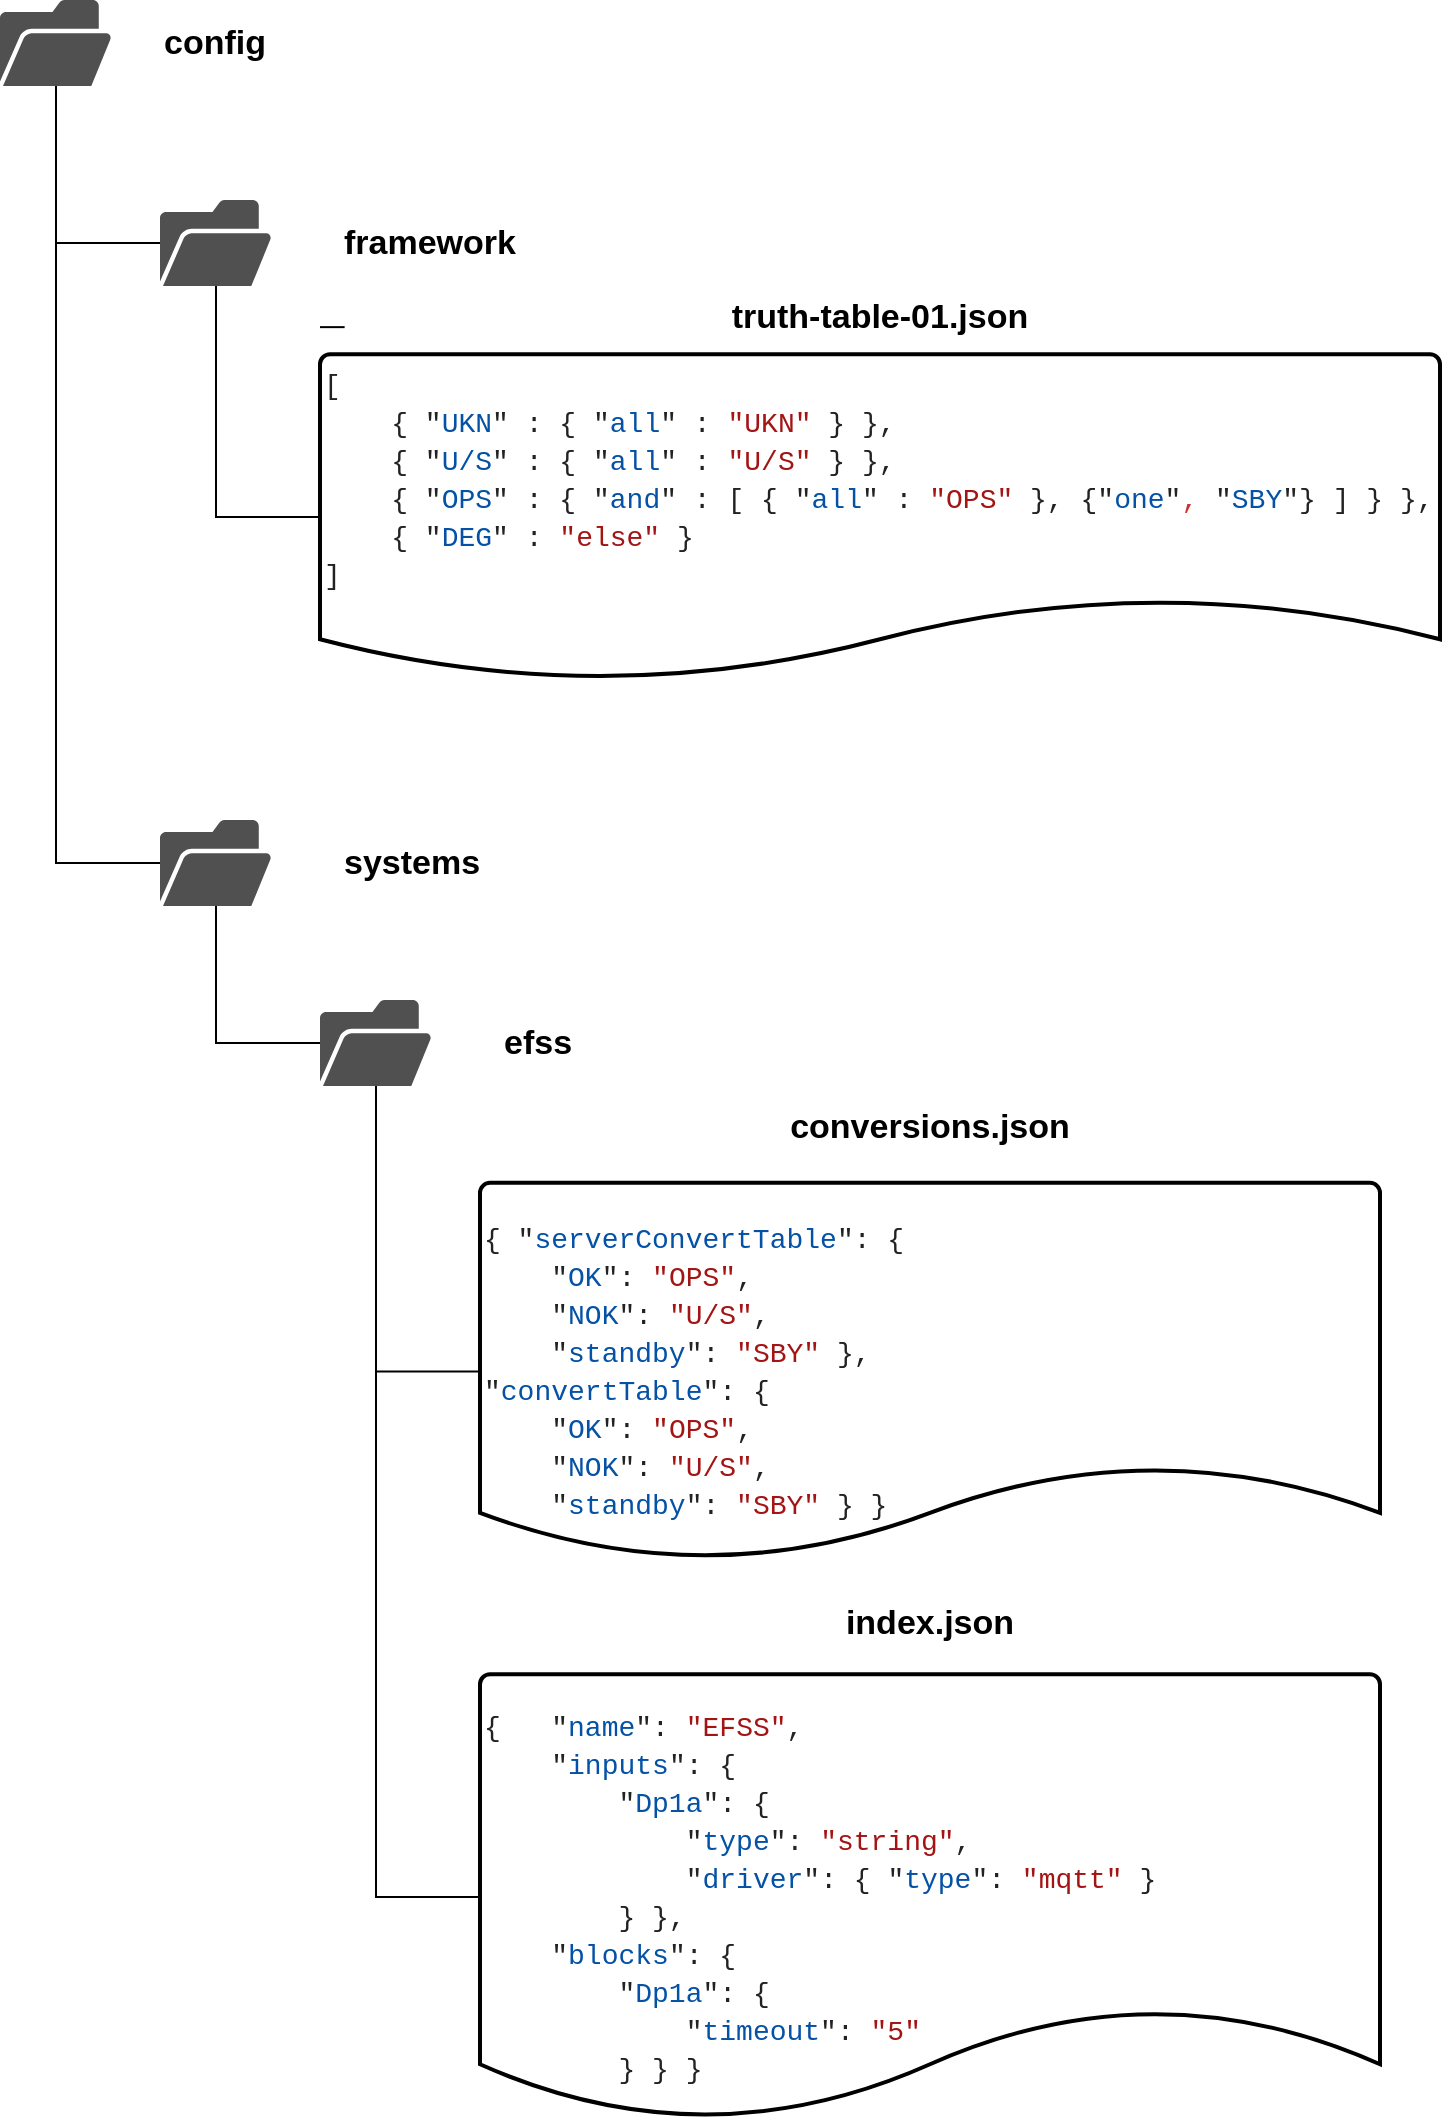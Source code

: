 <mxfile version="13.9.2" type="github">
  <diagram id="7ZiH7zOeiX9_COY_xwUg" name="Page-1">
    <mxGraphModel dx="1358" dy="803" grid="1" gridSize="10" guides="1" tooltips="1" connect="1" arrows="1" fold="1" page="1" pageScale="1" pageWidth="827" pageHeight="1169" math="0" shadow="0">
      <root>
        <mxCell id="0" />
        <mxCell id="1" parent="0" />
        <mxCell id="X3AbKdp-ricjODkaEyMr-8" style="edgeStyle=orthogonalEdgeStyle;rounded=0;orthogonalLoop=1;jettySize=auto;html=1;endArrow=none;endFill=0;" edge="1" parent="1" source="X3AbKdp-ricjODkaEyMr-3" target="X3AbKdp-ricjODkaEyMr-5">
          <mxGeometry relative="1" as="geometry" />
        </mxCell>
        <mxCell id="X3AbKdp-ricjODkaEyMr-7" style="edgeStyle=orthogonalEdgeStyle;rounded=0;orthogonalLoop=1;jettySize=auto;html=1;endArrow=none;endFill=0;" edge="1" parent="1" source="X3AbKdp-ricjODkaEyMr-5" target="X3AbKdp-ricjODkaEyMr-1">
          <mxGeometry relative="1" as="geometry" />
        </mxCell>
        <mxCell id="X3AbKdp-ricjODkaEyMr-13" value="" style="group" vertex="1" connectable="0" parent="1">
          <mxGeometry x="160" y="200" width="130" height="43" as="geometry" />
        </mxCell>
        <mxCell id="X3AbKdp-ricjODkaEyMr-5" value="" style="pointerEvents=1;shadow=0;dashed=0;html=1;strokeColor=none;fillColor=#505050;labelPosition=center;verticalLabelPosition=bottom;verticalAlign=top;outlineConnect=0;align=center;shape=mxgraph.office.concepts.folder_open;" vertex="1" parent="X3AbKdp-ricjODkaEyMr-13">
          <mxGeometry width="56" height="43" as="geometry" />
        </mxCell>
        <mxCell id="X3AbKdp-ricjODkaEyMr-11" value="&lt;font style=&quot;font-size: 17px&quot;&gt;framework&lt;/font&gt;" style="text;html=1;strokeColor=none;fillColor=none;align=left;verticalAlign=middle;whiteSpace=wrap;rounded=0;fontStyle=1" vertex="1" parent="X3AbKdp-ricjODkaEyMr-13">
          <mxGeometry x="90" y="11.5" width="40" height="20" as="geometry" />
        </mxCell>
        <mxCell id="X3AbKdp-ricjODkaEyMr-14" value="" style="group" vertex="1" connectable="0" parent="1">
          <mxGeometry x="160" y="510" width="130" height="43" as="geometry" />
        </mxCell>
        <mxCell id="X3AbKdp-ricjODkaEyMr-15" value="" style="pointerEvents=1;shadow=0;dashed=0;html=1;strokeColor=none;fillColor=#505050;labelPosition=center;verticalLabelPosition=bottom;verticalAlign=top;outlineConnect=0;align=center;shape=mxgraph.office.concepts.folder_open;" vertex="1" parent="X3AbKdp-ricjODkaEyMr-14">
          <mxGeometry width="56" height="43" as="geometry" />
        </mxCell>
        <mxCell id="X3AbKdp-ricjODkaEyMr-16" value="&lt;font style=&quot;font-size: 17px&quot;&gt;systems&lt;/font&gt;" style="text;html=1;strokeColor=none;fillColor=none;align=left;verticalAlign=middle;whiteSpace=wrap;rounded=0;fontStyle=1" vertex="1" parent="X3AbKdp-ricjODkaEyMr-14">
          <mxGeometry x="90" y="11.5" width="40" height="20" as="geometry" />
        </mxCell>
        <mxCell id="X3AbKdp-ricjODkaEyMr-17" value="" style="group" vertex="1" connectable="0" parent="1">
          <mxGeometry x="240" y="250" width="560" height="190" as="geometry" />
        </mxCell>
        <mxCell id="X3AbKdp-ricjODkaEyMr-3" value="&lt;div style=&quot;color: rgb(0 , 0 , 0) ; font-family: &amp;#34;consolas&amp;#34; , &amp;#34;courier new&amp;#34; , monospace ; font-weight: normal ; font-size: 14px ; line-height: 19px&quot;&gt;&lt;div&gt;&lt;span style=&quot;background-color: transparent&quot;&gt;&lt;span style=&quot;color: #222222&quot;&gt;[&lt;/span&gt;&lt;/span&gt;&lt;/div&gt;&lt;div&gt;&lt;span style=&quot;background-color: transparent&quot;&gt;&lt;span style=&quot;color: #000000&quot;&gt;&amp;nbsp;&amp;nbsp;&amp;nbsp;&amp;nbsp;&lt;/span&gt;&lt;span style=&quot;color: #222222&quot;&gt;{&lt;/span&gt;&lt;span style=&quot;color: #000000&quot;&gt;&amp;nbsp;&lt;/span&gt;&lt;span style=&quot;color: #222222&quot;&gt;&quot;&lt;/span&gt;&lt;span style=&quot;color: #0451a5&quot;&gt;UKN&lt;/span&gt;&lt;span style=&quot;color: #222222&quot;&gt;&quot;&lt;/span&gt;&lt;span style=&quot;color: #000000&quot;&gt;&amp;nbsp;&lt;/span&gt;&lt;span style=&quot;color: #222222&quot;&gt;:&lt;/span&gt;&lt;span style=&quot;color: #000000&quot;&gt;&amp;nbsp;&lt;/span&gt;&lt;span style=&quot;color: #222222&quot;&gt;{&lt;/span&gt;&lt;span style=&quot;color: #000000&quot;&gt;&amp;nbsp;&lt;/span&gt;&lt;span style=&quot;color: #222222&quot;&gt;&quot;&lt;/span&gt;&lt;span style=&quot;color: #0451a5&quot;&gt;all&lt;/span&gt;&lt;span style=&quot;color: #222222&quot;&gt;&quot;&lt;/span&gt;&lt;span style=&quot;color: #000000&quot;&gt;&amp;nbsp;&lt;/span&gt;&lt;span style=&quot;color: #222222&quot;&gt;:&lt;/span&gt;&lt;span style=&quot;color: #000000&quot;&gt;&amp;nbsp;&lt;/span&gt;&lt;span style=&quot;color: #a31515&quot;&gt;&quot;UKN&quot;&lt;/span&gt;&lt;span style=&quot;color: #000000&quot;&gt;&amp;nbsp;&lt;/span&gt;&lt;span style=&quot;color: #222222&quot;&gt;}&lt;/span&gt;&lt;span style=&quot;color: #000000&quot;&gt;&amp;nbsp;&lt;/span&gt;&lt;span style=&quot;color: #222222&quot;&gt;},&lt;/span&gt;&lt;/span&gt;&lt;/div&gt;&lt;div&gt;&lt;span style=&quot;background-color: transparent&quot;&gt;&lt;span style=&quot;color: #000000&quot;&gt;&amp;nbsp;&amp;nbsp;&amp;nbsp;&amp;nbsp;&lt;/span&gt;&lt;span style=&quot;color: #222222&quot;&gt;{&lt;/span&gt;&lt;span style=&quot;color: #000000&quot;&gt;&amp;nbsp;&lt;/span&gt;&lt;span style=&quot;color: #222222&quot;&gt;&quot;&lt;/span&gt;&lt;span style=&quot;color: #0451a5&quot;&gt;U/S&lt;/span&gt;&lt;span style=&quot;color: #222222&quot;&gt;&quot;&lt;/span&gt;&lt;span style=&quot;color: #000000&quot;&gt;&amp;nbsp;&lt;/span&gt;&lt;span style=&quot;color: #222222&quot;&gt;:&lt;/span&gt;&lt;span style=&quot;color: #000000&quot;&gt;&amp;nbsp;&lt;/span&gt;&lt;span style=&quot;color: #222222&quot;&gt;{&lt;/span&gt;&lt;span style=&quot;color: #000000&quot;&gt;&amp;nbsp;&lt;/span&gt;&lt;span style=&quot;color: #222222&quot;&gt;&quot;&lt;/span&gt;&lt;span style=&quot;color: #0451a5&quot;&gt;all&lt;/span&gt;&lt;span style=&quot;color: #222222&quot;&gt;&quot;&lt;/span&gt;&lt;span style=&quot;color: #000000&quot;&gt;&amp;nbsp;&lt;/span&gt;&lt;span style=&quot;color: #222222&quot;&gt;:&lt;/span&gt;&lt;span style=&quot;color: #000000&quot;&gt;&amp;nbsp;&lt;/span&gt;&lt;span style=&quot;color: #a31515&quot;&gt;&quot;U/S&quot;&lt;/span&gt;&lt;span style=&quot;color: #000000&quot;&gt;&amp;nbsp;&lt;/span&gt;&lt;span style=&quot;color: #222222&quot;&gt;}&lt;/span&gt;&lt;span style=&quot;color: #000000&quot;&gt;&amp;nbsp;&lt;/span&gt;&lt;span style=&quot;color: #222222&quot;&gt;},&lt;/span&gt;&lt;/span&gt;&lt;/div&gt;&lt;div&gt;&lt;span style=&quot;background-color: transparent&quot;&gt;&lt;span style=&quot;color: #000000&quot;&gt;&amp;nbsp;&amp;nbsp;&amp;nbsp;&amp;nbsp;&lt;/span&gt;&lt;span style=&quot;color: #222222&quot;&gt;{&lt;/span&gt;&lt;span style=&quot;color: #000000&quot;&gt;&amp;nbsp;&lt;/span&gt;&lt;span style=&quot;color: #222222&quot;&gt;&quot;&lt;/span&gt;&lt;span style=&quot;color: #0451a5&quot;&gt;OPS&lt;/span&gt;&lt;span style=&quot;color: #222222&quot;&gt;&quot;&lt;/span&gt;&lt;span style=&quot;color: #000000&quot;&gt;&amp;nbsp;&lt;/span&gt;&lt;span style=&quot;color: #222222&quot;&gt;:&lt;/span&gt;&lt;span style=&quot;color: #000000&quot;&gt;&amp;nbsp;&lt;/span&gt;&lt;span style=&quot;color: #222222&quot;&gt;{&lt;/span&gt;&lt;span style=&quot;color: #000000&quot;&gt;&amp;nbsp;&lt;/span&gt;&lt;span style=&quot;color: #222222&quot;&gt;&quot;&lt;/span&gt;&lt;span style=&quot;color: #0451a5&quot;&gt;and&lt;/span&gt;&lt;span style=&quot;color: #222222&quot;&gt;&quot;&lt;/span&gt;&lt;span style=&quot;color: #000000&quot;&gt;&amp;nbsp;&lt;/span&gt;&lt;span style=&quot;color: #222222&quot;&gt;:&lt;/span&gt;&lt;span style=&quot;color: #000000&quot;&gt;&amp;nbsp;&lt;/span&gt;&lt;span style=&quot;color: #222222&quot;&gt;[&lt;/span&gt;&lt;span style=&quot;color: #000000&quot;&gt;&amp;nbsp;&lt;/span&gt;&lt;span style=&quot;color: #222222&quot;&gt;{&lt;/span&gt;&lt;span style=&quot;color: #000000&quot;&gt;&amp;nbsp;&lt;/span&gt;&lt;span style=&quot;color: #222222&quot;&gt;&quot;&lt;/span&gt;&lt;span style=&quot;color: #0451a5&quot;&gt;all&lt;/span&gt;&lt;span style=&quot;color: #222222&quot;&gt;&quot;&lt;/span&gt;&lt;span style=&quot;color: #000000&quot;&gt;&amp;nbsp;&lt;/span&gt;&lt;span style=&quot;color: #222222&quot;&gt;:&lt;/span&gt;&lt;span style=&quot;color: #000000&quot;&gt;&amp;nbsp;&lt;/span&gt;&lt;span style=&quot;color: #a31515&quot;&gt;&quot;OPS&quot;&lt;/span&gt;&lt;span style=&quot;color: #000000&quot;&gt;&amp;nbsp;&lt;/span&gt;&lt;span style=&quot;color: #222222&quot;&gt;},&lt;/span&gt;&lt;span style=&quot;color: #000000&quot;&gt;&amp;nbsp;&lt;/span&gt;&lt;span style=&quot;color: #222222&quot;&gt;{&lt;/span&gt;&lt;span style=&quot;color: #222222&quot;&gt;&quot;&lt;/span&gt;&lt;span style=&quot;color: #0451a5&quot;&gt;one&lt;/span&gt;&lt;span style=&quot;color: #222222&quot;&gt;&quot;&lt;/span&gt;&lt;span style=&quot;color: #cd3131&quot;&gt;,&lt;/span&gt;&lt;span style=&quot;color: #000000&quot;&gt;&amp;nbsp;&lt;/span&gt;&lt;span style=&quot;color: #222222&quot;&gt;&quot;&lt;/span&gt;&lt;span style=&quot;color: #0451a5&quot;&gt;SBY&lt;/span&gt;&lt;span style=&quot;color: #222222&quot;&gt;&quot;&lt;/span&gt;&lt;span style=&quot;color: #222222&quot;&gt;}&lt;/span&gt;&lt;span style=&quot;color: #000000&quot;&gt;&amp;nbsp;&lt;/span&gt;&lt;span style=&quot;color: #222222&quot;&gt;]&lt;/span&gt;&lt;span style=&quot;color: #000000&quot;&gt;&amp;nbsp;&lt;/span&gt;&lt;span style=&quot;color: #222222&quot;&gt;}&lt;/span&gt;&lt;span style=&quot;color: #000000&quot;&gt;&amp;nbsp;&lt;/span&gt;&lt;span style=&quot;color: #222222&quot;&gt;},&lt;/span&gt;&lt;/span&gt;&lt;/div&gt;&lt;div&gt;&lt;span style=&quot;background-color: transparent&quot;&gt;&lt;span style=&quot;color: #000000&quot;&gt;&amp;nbsp;&amp;nbsp;&amp;nbsp;&amp;nbsp;&lt;/span&gt;&lt;span style=&quot;color: #222222&quot;&gt;{&lt;/span&gt;&lt;span style=&quot;color: #000000&quot;&gt;&amp;nbsp;&lt;/span&gt;&lt;span style=&quot;color: #222222&quot;&gt;&quot;&lt;/span&gt;&lt;span style=&quot;color: #0451a5&quot;&gt;DEG&lt;/span&gt;&lt;span style=&quot;color: #222222&quot;&gt;&quot;&lt;/span&gt;&lt;span style=&quot;color: #000000&quot;&gt;&amp;nbsp;&lt;/span&gt;&lt;span style=&quot;color: #222222&quot;&gt;:&lt;/span&gt;&lt;span style=&quot;color: #000000&quot;&gt;&amp;nbsp;&lt;/span&gt;&lt;span style=&quot;color: #a31515&quot;&gt;&quot;else&quot;&lt;/span&gt;&lt;span style=&quot;color: #000000&quot;&gt;&amp;nbsp;&lt;/span&gt;&lt;span style=&quot;color: #222222&quot;&gt;}&lt;/span&gt;&lt;/span&gt;&lt;/div&gt;&lt;div&gt;&lt;span style=&quot;background-color: transparent&quot;&gt;&lt;span style=&quot;color: #222222&quot;&gt;]&lt;/span&gt;&lt;/span&gt;&lt;/div&gt;&lt;span style=&quot;background-color: transparent&quot;&gt;&lt;br&gt;&lt;br&gt;&lt;/span&gt;&lt;/div&gt;" style="strokeWidth=2;html=1;shape=mxgraph.flowchart.document2;whiteSpace=wrap;size=0.25;align=left;" vertex="1" parent="X3AbKdp-ricjODkaEyMr-17">
          <mxGeometry y="27.143" width="560" height="162.857" as="geometry" />
        </mxCell>
        <mxCell id="X3AbKdp-ricjODkaEyMr-12" value="&lt;div align=&quot;center&quot;&gt;&lt;font style=&quot;font-size: 17px&quot;&gt;truth-table-01.json&lt;/font&gt;&lt;/div&gt;" style="text;html=1;strokeColor=none;fillColor=none;align=center;verticalAlign=middle;whiteSpace=wrap;rounded=0;fontStyle=1" vertex="1" parent="X3AbKdp-ricjODkaEyMr-17">
          <mxGeometry width="560" height="18.095" as="geometry" />
        </mxCell>
        <mxCell id="X3AbKdp-ricjODkaEyMr-26" style="edgeStyle=orthogonalEdgeStyle;rounded=0;orthogonalLoop=1;jettySize=auto;html=1;exitX=0;exitY=0.75;exitDx=0;exitDy=0;entryX=0.022;entryY=0.75;entryDx=0;entryDy=0;entryPerimeter=0;endArrow=none;endFill=0;" edge="1" parent="X3AbKdp-ricjODkaEyMr-17" source="X3AbKdp-ricjODkaEyMr-12" target="X3AbKdp-ricjODkaEyMr-12">
          <mxGeometry relative="1" as="geometry" />
        </mxCell>
        <mxCell id="X3AbKdp-ricjODkaEyMr-18" value="" style="group" vertex="1" connectable="0" parent="1">
          <mxGeometry x="80" y="100" width="120" height="43" as="geometry" />
        </mxCell>
        <mxCell id="X3AbKdp-ricjODkaEyMr-1" value="" style="pointerEvents=1;shadow=0;dashed=0;html=1;strokeColor=none;fillColor=#505050;labelPosition=center;verticalLabelPosition=bottom;verticalAlign=top;outlineConnect=0;align=center;shape=mxgraph.office.concepts.folder_open;" vertex="1" parent="X3AbKdp-ricjODkaEyMr-18">
          <mxGeometry width="56" height="43" as="geometry" />
        </mxCell>
        <mxCell id="X3AbKdp-ricjODkaEyMr-9" value="&lt;font style=&quot;font-size: 17px&quot;&gt;config&lt;/font&gt;" style="text;html=1;strokeColor=none;fillColor=none;align=left;verticalAlign=middle;whiteSpace=wrap;rounded=0;fontStyle=1" vertex="1" parent="X3AbKdp-ricjODkaEyMr-18">
          <mxGeometry x="80" y="11.5" width="40" height="20" as="geometry" />
        </mxCell>
        <mxCell id="X3AbKdp-ricjODkaEyMr-19" style="edgeStyle=orthogonalEdgeStyle;rounded=0;orthogonalLoop=1;jettySize=auto;html=1;endArrow=none;endFill=0;" edge="1" parent="1" source="X3AbKdp-ricjODkaEyMr-15" target="X3AbKdp-ricjODkaEyMr-1">
          <mxGeometry relative="1" as="geometry" />
        </mxCell>
        <mxCell id="X3AbKdp-ricjODkaEyMr-23" value="" style="group" vertex="1" connectable="0" parent="1">
          <mxGeometry x="320" y="900" width="450" height="260" as="geometry" />
        </mxCell>
        <mxCell id="X3AbKdp-ricjODkaEyMr-24" value="&lt;div style=&quot;color: rgb(0 , 0 , 0) ; font-family: &amp;#34;consolas&amp;#34; , &amp;#34;courier new&amp;#34; , monospace ; font-weight: normal ; font-size: 14px ; line-height: 19px&quot;&gt;&lt;div&gt;&lt;span style=&quot;background-color: transparent&quot;&gt;&lt;span style=&quot;color: #222222&quot;&gt;{&lt;/span&gt;&lt;span style=&quot;color: #000000&quot;&gt;&amp;nbsp;&amp;nbsp; &lt;/span&gt;&lt;span style=&quot;color: #222222&quot;&gt;&quot;&lt;/span&gt;&lt;span style=&quot;color: #0451a5&quot;&gt;name&lt;/span&gt;&lt;span style=&quot;color: #222222&quot;&gt;&quot;&lt;/span&gt;&lt;span style=&quot;color: #222222&quot;&gt;:&lt;/span&gt;&lt;span style=&quot;color: #000000&quot;&gt;&amp;nbsp;&lt;/span&gt;&lt;span style=&quot;color: #a31515&quot;&gt;&quot;EFSS&quot;&lt;/span&gt;&lt;span style=&quot;color: #222222&quot;&gt;,&lt;/span&gt;&lt;/span&gt;&lt;/div&gt;&lt;div&gt;&lt;span style=&quot;background-color: transparent&quot;&gt;&lt;span style=&quot;color: #000000&quot;&gt;&amp;nbsp;&amp;nbsp;&amp;nbsp;&amp;nbsp;&lt;/span&gt;&lt;span style=&quot;color: #222222&quot;&gt;&quot;&lt;/span&gt;&lt;span style=&quot;color: #0451a5&quot;&gt;inputs&lt;/span&gt;&lt;span style=&quot;color: #222222&quot;&gt;&quot;&lt;/span&gt;&lt;span style=&quot;color: #222222&quot;&gt;:&lt;/span&gt;&lt;span style=&quot;color: #000000&quot;&gt;&amp;nbsp;&lt;/span&gt;&lt;span style=&quot;color: #222222&quot;&gt;{&lt;/span&gt;&lt;/span&gt;&lt;/div&gt;&lt;div&gt;&lt;span style=&quot;background-color: transparent&quot;&gt;&lt;span style=&quot;color: #000000&quot;&gt;&amp;nbsp;&amp;nbsp;&amp;nbsp;&amp;nbsp;&amp;nbsp;&amp;nbsp;&amp;nbsp;&amp;nbsp;&lt;/span&gt;&lt;span style=&quot;color: #222222&quot;&gt;&quot;&lt;/span&gt;&lt;span style=&quot;color: #0451a5&quot;&gt;Dp1a&lt;/span&gt;&lt;span style=&quot;color: #222222&quot;&gt;&quot;&lt;/span&gt;&lt;span style=&quot;color: #222222&quot;&gt;:&lt;/span&gt;&lt;span style=&quot;color: #000000&quot;&gt;&amp;nbsp;&lt;/span&gt;&lt;span style=&quot;color: #222222&quot;&gt;{&lt;/span&gt;&lt;/span&gt;&lt;/div&gt;&lt;div&gt;&lt;span style=&quot;background-color: transparent&quot;&gt;&lt;span style=&quot;color: #000000&quot;&gt;&amp;nbsp;&amp;nbsp;&amp;nbsp;&amp;nbsp;&amp;nbsp;&amp;nbsp;&amp;nbsp;&amp;nbsp;&amp;nbsp;&amp;nbsp;&amp;nbsp;&amp;nbsp;&lt;/span&gt;&lt;span style=&quot;color: #222222&quot;&gt;&quot;&lt;/span&gt;&lt;span style=&quot;color: #0451a5&quot;&gt;type&lt;/span&gt;&lt;span style=&quot;color: #222222&quot;&gt;&quot;&lt;/span&gt;&lt;span style=&quot;color: #222222&quot;&gt;:&lt;/span&gt;&lt;span style=&quot;color: #000000&quot;&gt;&amp;nbsp;&lt;/span&gt;&lt;span style=&quot;color: #a31515&quot;&gt;&quot;string&quot;&lt;/span&gt;&lt;span style=&quot;color: #222222&quot;&gt;,&lt;/span&gt;&lt;/span&gt;&lt;/div&gt;&lt;div&gt;&lt;span style=&quot;background-color: transparent&quot;&gt;&lt;span style=&quot;color: #000000&quot;&gt;&amp;nbsp;&amp;nbsp;&amp;nbsp;&amp;nbsp;&amp;nbsp;&amp;nbsp;&amp;nbsp;&amp;nbsp;&amp;nbsp;&amp;nbsp;&amp;nbsp;&amp;nbsp;&lt;/span&gt;&lt;span style=&quot;color: #222222&quot;&gt;&quot;&lt;/span&gt;&lt;span style=&quot;color: #0451a5&quot;&gt;driver&lt;/span&gt;&lt;span style=&quot;color: #222222&quot;&gt;&quot;&lt;/span&gt;&lt;span style=&quot;color: #222222&quot;&gt;:&lt;/span&gt;&lt;span style=&quot;color: #000000&quot;&gt;&amp;nbsp;&lt;/span&gt;&lt;span style=&quot;color: #222222&quot;&gt;{&lt;/span&gt;&lt;span style=&quot;color: #000000&quot;&gt;&amp;nbsp;&lt;/span&gt;&lt;span style=&quot;color: #222222&quot;&gt;&quot;&lt;/span&gt;&lt;span style=&quot;color: #0451a5&quot;&gt;type&lt;/span&gt;&lt;span style=&quot;color: #222222&quot;&gt;&quot;&lt;/span&gt;&lt;span style=&quot;color: #222222&quot;&gt;:&lt;/span&gt;&lt;span style=&quot;color: #000000&quot;&gt;&amp;nbsp;&lt;/span&gt;&lt;span style=&quot;color: #a31515&quot;&gt;&quot;mqtt&quot;&lt;/span&gt;&lt;span style=&quot;color: #000000&quot;&gt;&amp;nbsp;&lt;/span&gt;&lt;span style=&quot;color: #222222&quot;&gt;}&lt;/span&gt;&lt;/span&gt;&lt;/div&gt;&lt;div&gt;&lt;span style=&quot;background-color: transparent&quot;&gt;&lt;span style=&quot;color: #000000&quot;&gt;&amp;nbsp;&amp;nbsp;&amp;nbsp;&amp;nbsp;&amp;nbsp;&amp;nbsp;&amp;nbsp;&amp;nbsp;&lt;/span&gt;&lt;span style=&quot;color: #222222&quot;&gt;}&lt;/span&gt; &lt;span style=&quot;color: #222222&quot;&gt;},&lt;/span&gt;&lt;/span&gt;&lt;/div&gt;&lt;div&gt;&lt;span style=&quot;background-color: transparent&quot;&gt;&lt;span style=&quot;color: #000000&quot;&gt;&amp;nbsp;&amp;nbsp;&amp;nbsp;&amp;nbsp;&lt;/span&gt;&lt;span style=&quot;color: #222222&quot;&gt;&quot;&lt;/span&gt;&lt;span style=&quot;color: #0451a5&quot;&gt;blocks&lt;/span&gt;&lt;span style=&quot;color: #222222&quot;&gt;&quot;&lt;/span&gt;&lt;span style=&quot;color: #222222&quot;&gt;:&lt;/span&gt;&lt;span style=&quot;color: #000000&quot;&gt;&amp;nbsp;&lt;/span&gt;&lt;span style=&quot;color: #222222&quot;&gt;{&lt;/span&gt;&lt;/span&gt;&lt;/div&gt;&lt;div&gt;&lt;span style=&quot;background-color: transparent&quot;&gt;&lt;span style=&quot;color: #000000&quot;&gt;&amp;nbsp;&amp;nbsp;&amp;nbsp;&amp;nbsp;&amp;nbsp;&amp;nbsp;&amp;nbsp;&amp;nbsp;&lt;/span&gt;&lt;span style=&quot;color: #222222&quot;&gt;&quot;&lt;/span&gt;&lt;span style=&quot;color: #0451a5&quot;&gt;Dp1a&lt;/span&gt;&lt;span style=&quot;color: #222222&quot;&gt;&quot;&lt;/span&gt;&lt;span style=&quot;color: #222222&quot;&gt;:&lt;/span&gt;&lt;span style=&quot;color: #000000&quot;&gt;&amp;nbsp;&lt;/span&gt;&lt;span style=&quot;color: #222222&quot;&gt;{&lt;/span&gt;&lt;/span&gt;&lt;/div&gt;&lt;div&gt;&lt;span style=&quot;background-color: transparent&quot;&gt;&lt;span style=&quot;color: #000000&quot;&gt;&amp;nbsp;&amp;nbsp;&amp;nbsp;&amp;nbsp;&amp;nbsp;&amp;nbsp;&amp;nbsp;&amp;nbsp;&amp;nbsp;&amp;nbsp;&amp;nbsp;&amp;nbsp;&lt;/span&gt;&lt;span style=&quot;color: #222222&quot;&gt;&quot;&lt;/span&gt;&lt;span style=&quot;color: #0451a5&quot;&gt;timeout&lt;/span&gt;&lt;span style=&quot;color: #222222&quot;&gt;&quot;&lt;/span&gt;&lt;span style=&quot;color: #222222&quot;&gt;:&lt;/span&gt;&lt;span style=&quot;color: #000000&quot;&gt;&amp;nbsp;&lt;/span&gt;&lt;span style=&quot;color: #a31515&quot;&gt;&quot;5&quot;&lt;/span&gt;&lt;/span&gt;&lt;/div&gt;&lt;div&gt;&lt;span style=&quot;background-color: transparent&quot;&gt;&lt;span style=&quot;color: #000000&quot;&gt;&amp;nbsp;&amp;nbsp;&amp;nbsp;&amp;nbsp;&amp;nbsp;&amp;nbsp;&amp;nbsp;&amp;nbsp;&lt;/span&gt;&lt;span style=&quot;color: #222222&quot;&gt;}&lt;/span&gt;&lt;span style=&quot;color: #000000&quot;&gt; &lt;/span&gt;&lt;span style=&quot;color: #222222&quot;&gt;} }&lt;/span&gt;&lt;/span&gt;&lt;/div&gt;&lt;/div&gt;" style="strokeWidth=2;html=1;shape=mxgraph.flowchart.document2;whiteSpace=wrap;size=0.25;align=left;" vertex="1" parent="X3AbKdp-ricjODkaEyMr-23">
          <mxGeometry y="37.143" width="450" height="222.857" as="geometry" />
        </mxCell>
        <mxCell id="X3AbKdp-ricjODkaEyMr-25" value="&lt;font style=&quot;font-size: 17px&quot;&gt;index.json&lt;/font&gt;" style="text;html=1;strokeColor=none;fillColor=none;align=center;verticalAlign=middle;whiteSpace=wrap;rounded=0;fontStyle=1" vertex="1" parent="X3AbKdp-ricjODkaEyMr-23">
          <mxGeometry width="450" height="24.762" as="geometry" />
        </mxCell>
        <mxCell id="X3AbKdp-ricjODkaEyMr-27" value="" style="group" vertex="1" connectable="0" parent="1">
          <mxGeometry x="240" y="600" width="130" height="43" as="geometry" />
        </mxCell>
        <mxCell id="X3AbKdp-ricjODkaEyMr-28" value="" style="pointerEvents=1;shadow=0;dashed=0;html=1;strokeColor=none;fillColor=#505050;labelPosition=center;verticalLabelPosition=bottom;verticalAlign=top;outlineConnect=0;align=center;shape=mxgraph.office.concepts.folder_open;" vertex="1" parent="X3AbKdp-ricjODkaEyMr-27">
          <mxGeometry width="56" height="43" as="geometry" />
        </mxCell>
        <mxCell id="X3AbKdp-ricjODkaEyMr-29" value="&lt;font style=&quot;font-size: 17px&quot;&gt;efss&lt;/font&gt;" style="text;html=1;strokeColor=none;fillColor=none;align=left;verticalAlign=middle;whiteSpace=wrap;rounded=0;fontStyle=1" vertex="1" parent="X3AbKdp-ricjODkaEyMr-27">
          <mxGeometry x="90" y="11.5" width="40" height="20" as="geometry" />
        </mxCell>
        <mxCell id="X3AbKdp-ricjODkaEyMr-30" style="edgeStyle=orthogonalEdgeStyle;rounded=0;orthogonalLoop=1;jettySize=auto;html=1;endArrow=none;endFill=0;" edge="1" parent="1" source="X3AbKdp-ricjODkaEyMr-28" target="X3AbKdp-ricjODkaEyMr-15">
          <mxGeometry relative="1" as="geometry" />
        </mxCell>
        <mxCell id="X3AbKdp-ricjODkaEyMr-31" style="edgeStyle=orthogonalEdgeStyle;rounded=0;orthogonalLoop=1;jettySize=auto;html=1;endArrow=none;endFill=0;" edge="1" parent="1" source="X3AbKdp-ricjODkaEyMr-24" target="X3AbKdp-ricjODkaEyMr-28">
          <mxGeometry relative="1" as="geometry" />
        </mxCell>
        <mxCell id="X3AbKdp-ricjODkaEyMr-32" value="" style="group" vertex="1" connectable="0" parent="1">
          <mxGeometry x="320" y="650" width="450" height="290" as="geometry" />
        </mxCell>
        <mxCell id="X3AbKdp-ricjODkaEyMr-33" value="&lt;div style=&quot;color: rgb(0 , 0 , 0) ; font-family: &amp;#34;consolas&amp;#34; , &amp;#34;courier new&amp;#34; , monospace ; font-weight: normal ; font-size: 14px ; line-height: 19px&quot;&gt;&lt;div&gt;&lt;span style=&quot;background-color: transparent&quot;&gt;&lt;span style=&quot;color: #222222&quot;&gt;{ &quot;&lt;/span&gt;&lt;span style=&quot;color: #0451a5&quot;&gt;serverConvertTable&lt;/span&gt;&lt;span style=&quot;color: #222222&quot;&gt;&quot;&lt;/span&gt;&lt;span style=&quot;color: #222222&quot;&gt;:&lt;/span&gt;&lt;span style=&quot;color: #000000&quot;&gt;&amp;nbsp;&lt;/span&gt;&lt;span style=&quot;color: #222222&quot;&gt;{&lt;/span&gt;&lt;/span&gt;&lt;/div&gt;&lt;div&gt;&lt;span style=&quot;background-color: transparent&quot;&gt;&lt;span style=&quot;color: #000000&quot;&gt;&amp;nbsp;&amp;nbsp;&amp;nbsp;&amp;nbsp;&lt;/span&gt;&lt;span style=&quot;color: #222222&quot;&gt;&quot;&lt;/span&gt;&lt;span style=&quot;color: #0451a5&quot;&gt;OK&lt;/span&gt;&lt;span style=&quot;color: #222222&quot;&gt;&quot;&lt;/span&gt;&lt;span style=&quot;color: #222222&quot;&gt;:&lt;/span&gt;&lt;span style=&quot;color: #000000&quot;&gt;&amp;nbsp;&lt;/span&gt;&lt;span style=&quot;color: #a31515&quot;&gt;&quot;OPS&quot;&lt;/span&gt;&lt;span style=&quot;color: #222222&quot;&gt;,&lt;/span&gt;&lt;/span&gt;&lt;/div&gt;&lt;div&gt;&lt;span style=&quot;background-color: transparent&quot;&gt;&lt;span style=&quot;color: #000000&quot;&gt;&amp;nbsp;&amp;nbsp;&amp;nbsp;&amp;nbsp;&lt;/span&gt;&lt;span style=&quot;color: #222222&quot;&gt;&quot;&lt;/span&gt;&lt;span style=&quot;color: #0451a5&quot;&gt;NOK&lt;/span&gt;&lt;span style=&quot;color: #222222&quot;&gt;&quot;&lt;/span&gt;&lt;span style=&quot;color: #222222&quot;&gt;:&lt;/span&gt;&lt;span style=&quot;color: #000000&quot;&gt;&amp;nbsp;&lt;/span&gt;&lt;span style=&quot;color: #a31515&quot;&gt;&quot;U/S&quot;&lt;/span&gt;&lt;span style=&quot;color: #222222&quot;&gt;,&lt;/span&gt;&lt;/span&gt;&lt;/div&gt;&lt;div&gt;&lt;span style=&quot;background-color: transparent&quot;&gt;&lt;span style=&quot;color: #000000&quot;&gt;&amp;nbsp;&amp;nbsp;&amp;nbsp;&amp;nbsp;&lt;/span&gt;&lt;span style=&quot;color: #222222&quot;&gt;&quot;&lt;/span&gt;&lt;span style=&quot;color: #0451a5&quot;&gt;standby&lt;/span&gt;&lt;span style=&quot;color: #222222&quot;&gt;&quot;&lt;/span&gt;&lt;span style=&quot;color: #222222&quot;&gt;:&lt;/span&gt;&lt;span style=&quot;color: #000000&quot;&gt;&amp;nbsp;&lt;/span&gt;&lt;span style=&quot;color: #a31515&quot;&gt;&quot;SBY&quot;&lt;/span&gt;&lt;span style=&quot;color: #222222&quot;&gt; },&lt;/span&gt;&lt;/span&gt;&lt;/div&gt;&lt;div&gt;&lt;span style=&quot;background-color: transparent&quot;&gt;&lt;span style=&quot;color: #222222&quot;&gt;&quot;&lt;/span&gt;&lt;span style=&quot;color: #0451a5&quot;&gt;convertTable&lt;/span&gt;&lt;span style=&quot;color: #222222&quot;&gt;&quot;&lt;/span&gt;&lt;span style=&quot;color: #222222&quot;&gt;:&lt;/span&gt;&lt;span style=&quot;color: #000000&quot;&gt;&amp;nbsp;&lt;/span&gt;&lt;span style=&quot;color: #222222&quot;&gt;{&lt;/span&gt;&lt;/span&gt;&lt;/div&gt;&lt;div&gt;&lt;span style=&quot;background-color: transparent&quot;&gt;&lt;span style=&quot;color: #000000&quot;&gt;&amp;nbsp;&amp;nbsp;&amp;nbsp;&amp;nbsp;&lt;/span&gt;&lt;span style=&quot;color: #222222&quot;&gt;&quot;&lt;/span&gt;&lt;span style=&quot;color: #0451a5&quot;&gt;OK&lt;/span&gt;&lt;span style=&quot;color: #222222&quot;&gt;&quot;&lt;/span&gt;&lt;span style=&quot;color: #222222&quot;&gt;:&lt;/span&gt;&lt;span style=&quot;color: #000000&quot;&gt;&amp;nbsp;&lt;/span&gt;&lt;span style=&quot;color: #a31515&quot;&gt;&quot;OPS&quot;&lt;/span&gt;&lt;span style=&quot;color: #222222&quot;&gt;,&lt;/span&gt;&lt;/span&gt;&lt;/div&gt;&lt;div&gt;&lt;span style=&quot;background-color: transparent&quot;&gt;&lt;span style=&quot;color: #000000&quot;&gt;&amp;nbsp;&amp;nbsp;&amp;nbsp;&amp;nbsp;&lt;/span&gt;&lt;span style=&quot;color: #222222&quot;&gt;&quot;&lt;/span&gt;&lt;span style=&quot;color: #0451a5&quot;&gt;NOK&lt;/span&gt;&lt;span style=&quot;color: #222222&quot;&gt;&quot;&lt;/span&gt;&lt;span style=&quot;color: #222222&quot;&gt;:&lt;/span&gt;&lt;span style=&quot;color: #000000&quot;&gt;&amp;nbsp;&lt;/span&gt;&lt;span style=&quot;color: #a31515&quot;&gt;&quot;U/S&quot;&lt;/span&gt;&lt;span style=&quot;color: #222222&quot;&gt;,&lt;/span&gt;&lt;/span&gt;&lt;/div&gt;&lt;div&gt;&lt;span style=&quot;background-color: transparent&quot;&gt;&lt;span style=&quot;color: #000000&quot;&gt;&amp;nbsp;&amp;nbsp;&amp;nbsp;&amp;nbsp;&lt;/span&gt;&lt;span style=&quot;color: #222222&quot;&gt;&quot;&lt;/span&gt;&lt;span style=&quot;color: #0451a5&quot;&gt;standby&lt;/span&gt;&lt;span style=&quot;color: #222222&quot;&gt;&quot;&lt;/span&gt;&lt;span style=&quot;color: #222222&quot;&gt;:&lt;/span&gt;&lt;span style=&quot;color: #000000&quot;&gt;&amp;nbsp;&lt;/span&gt;&lt;span style=&quot;color: #a31515&quot;&gt;&quot;SBY&quot;&lt;/span&gt;&lt;span style=&quot;color: #222222&quot;&gt; } }&lt;br&gt;&lt;/span&gt;&lt;/span&gt;&lt;/div&gt;&lt;/div&gt;" style="strokeWidth=2;html=1;shape=mxgraph.flowchart.document2;whiteSpace=wrap;size=0.25;align=left;" vertex="1" parent="X3AbKdp-ricjODkaEyMr-32">
          <mxGeometry y="41.43" width="450" height="188.57" as="geometry" />
        </mxCell>
        <mxCell id="X3AbKdp-ricjODkaEyMr-34" value="&lt;font style=&quot;font-size: 17px&quot;&gt;conversions.json&lt;/font&gt;" style="text;html=1;strokeColor=none;fillColor=none;align=center;verticalAlign=middle;whiteSpace=wrap;rounded=0;fontStyle=1" vertex="1" parent="X3AbKdp-ricjODkaEyMr-32">
          <mxGeometry width="450" height="27.619" as="geometry" />
        </mxCell>
        <mxCell id="X3AbKdp-ricjODkaEyMr-35" style="edgeStyle=orthogonalEdgeStyle;rounded=0;orthogonalLoop=1;jettySize=auto;html=1;endArrow=none;endFill=0;" edge="1" parent="1" source="X3AbKdp-ricjODkaEyMr-33" target="X3AbKdp-ricjODkaEyMr-28">
          <mxGeometry relative="1" as="geometry" />
        </mxCell>
      </root>
    </mxGraphModel>
  </diagram>
</mxfile>

